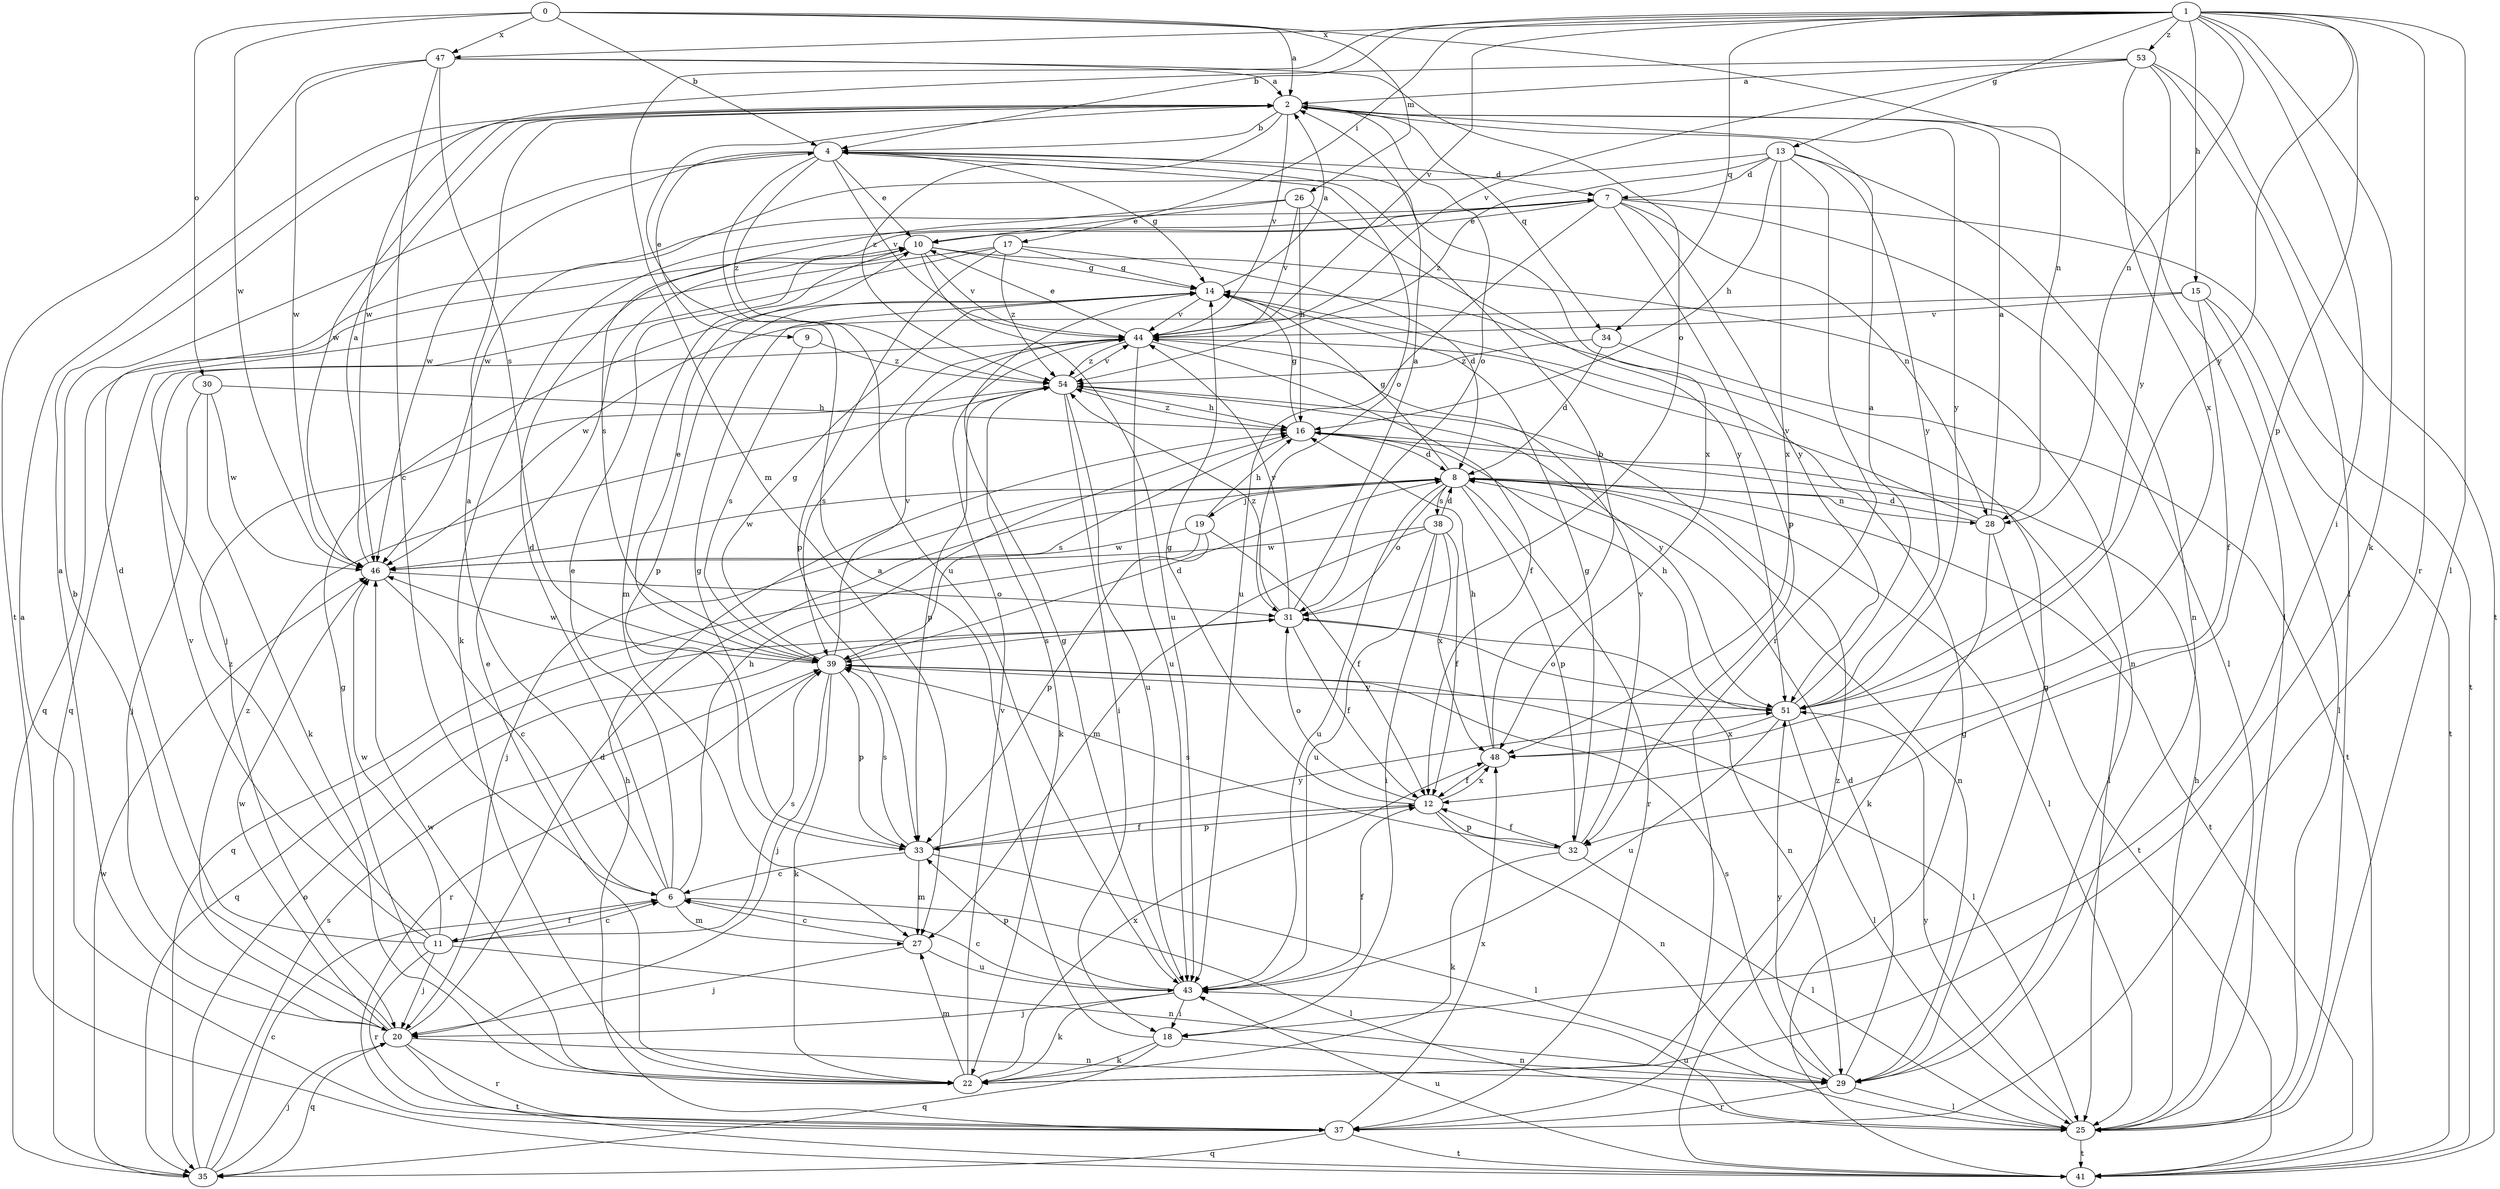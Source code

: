 strict digraph  {
0;
1;
2;
4;
6;
7;
8;
9;
10;
11;
12;
13;
14;
15;
16;
17;
18;
19;
20;
22;
25;
26;
27;
28;
29;
30;
31;
32;
33;
34;
35;
37;
38;
39;
41;
43;
44;
46;
47;
48;
51;
53;
54;
0 -> 2  [label=a];
0 -> 4  [label=b];
0 -> 26  [label=m];
0 -> 28  [label=n];
0 -> 30  [label=o];
0 -> 46  [label=w];
0 -> 47  [label=x];
1 -> 4  [label=b];
1 -> 13  [label=g];
1 -> 15  [label=h];
1 -> 17  [label=i];
1 -> 18  [label=i];
1 -> 22  [label=k];
1 -> 25  [label=l];
1 -> 27  [label=m];
1 -> 28  [label=n];
1 -> 32  [label=p];
1 -> 34  [label=q];
1 -> 37  [label=r];
1 -> 44  [label=v];
1 -> 47  [label=x];
1 -> 51  [label=y];
1 -> 53  [label=z];
2 -> 4  [label=b];
2 -> 25  [label=l];
2 -> 31  [label=o];
2 -> 34  [label=q];
2 -> 44  [label=v];
2 -> 46  [label=w];
2 -> 51  [label=y];
2 -> 54  [label=z];
4 -> 7  [label=d];
4 -> 9  [label=e];
4 -> 10  [label=e];
4 -> 14  [label=g];
4 -> 31  [label=o];
4 -> 43  [label=u];
4 -> 44  [label=v];
4 -> 46  [label=w];
4 -> 48  [label=x];
4 -> 54  [label=z];
6 -> 2  [label=a];
6 -> 7  [label=d];
6 -> 10  [label=e];
6 -> 11  [label=f];
6 -> 16  [label=h];
6 -> 25  [label=l];
6 -> 27  [label=m];
7 -> 10  [label=e];
7 -> 22  [label=k];
7 -> 25  [label=l];
7 -> 28  [label=n];
7 -> 32  [label=p];
7 -> 41  [label=t];
7 -> 43  [label=u];
7 -> 51  [label=y];
8 -> 14  [label=g];
8 -> 19  [label=j];
8 -> 20  [label=j];
8 -> 25  [label=l];
8 -> 28  [label=n];
8 -> 29  [label=n];
8 -> 31  [label=o];
8 -> 32  [label=p];
8 -> 37  [label=r];
8 -> 38  [label=s];
8 -> 41  [label=t];
8 -> 43  [label=u];
8 -> 46  [label=w];
9 -> 39  [label=s];
9 -> 54  [label=z];
10 -> 14  [label=g];
10 -> 27  [label=m];
10 -> 29  [label=n];
10 -> 35  [label=q];
10 -> 43  [label=u];
10 -> 44  [label=v];
11 -> 6  [label=c];
11 -> 7  [label=d];
11 -> 20  [label=j];
11 -> 29  [label=n];
11 -> 37  [label=r];
11 -> 39  [label=s];
11 -> 44  [label=v];
11 -> 46  [label=w];
11 -> 54  [label=z];
12 -> 14  [label=g];
12 -> 29  [label=n];
12 -> 31  [label=o];
12 -> 32  [label=p];
12 -> 33  [label=p];
12 -> 48  [label=x];
13 -> 7  [label=d];
13 -> 16  [label=h];
13 -> 29  [label=n];
13 -> 37  [label=r];
13 -> 46  [label=w];
13 -> 48  [label=x];
13 -> 51  [label=y];
13 -> 54  [label=z];
14 -> 2  [label=a];
14 -> 33  [label=p];
14 -> 44  [label=v];
15 -> 12  [label=f];
15 -> 25  [label=l];
15 -> 41  [label=t];
15 -> 44  [label=v];
15 -> 46  [label=w];
16 -> 8  [label=d];
16 -> 14  [label=g];
16 -> 25  [label=l];
16 -> 39  [label=s];
16 -> 54  [label=z];
17 -> 8  [label=d];
17 -> 14  [label=g];
17 -> 20  [label=j];
17 -> 33  [label=p];
17 -> 35  [label=q];
17 -> 54  [label=z];
18 -> 2  [label=a];
18 -> 22  [label=k];
18 -> 29  [label=n];
18 -> 35  [label=q];
19 -> 12  [label=f];
19 -> 16  [label=h];
19 -> 33  [label=p];
19 -> 35  [label=q];
19 -> 46  [label=w];
20 -> 2  [label=a];
20 -> 4  [label=b];
20 -> 8  [label=d];
20 -> 29  [label=n];
20 -> 35  [label=q];
20 -> 37  [label=r];
20 -> 41  [label=t];
20 -> 46  [label=w];
20 -> 54  [label=z];
22 -> 10  [label=e];
22 -> 14  [label=g];
22 -> 27  [label=m];
22 -> 44  [label=v];
22 -> 46  [label=w];
22 -> 48  [label=x];
25 -> 16  [label=h];
25 -> 41  [label=t];
25 -> 43  [label=u];
25 -> 51  [label=y];
26 -> 10  [label=e];
26 -> 16  [label=h];
26 -> 39  [label=s];
26 -> 44  [label=v];
26 -> 51  [label=y];
27 -> 6  [label=c];
27 -> 20  [label=j];
27 -> 43  [label=u];
28 -> 2  [label=a];
28 -> 8  [label=d];
28 -> 22  [label=k];
28 -> 41  [label=t];
28 -> 44  [label=v];
29 -> 8  [label=d];
29 -> 14  [label=g];
29 -> 25  [label=l];
29 -> 37  [label=r];
29 -> 39  [label=s];
29 -> 51  [label=y];
30 -> 16  [label=h];
30 -> 20  [label=j];
30 -> 22  [label=k];
30 -> 46  [label=w];
31 -> 2  [label=a];
31 -> 12  [label=f];
31 -> 29  [label=n];
31 -> 35  [label=q];
31 -> 39  [label=s];
31 -> 44  [label=v];
31 -> 54  [label=z];
32 -> 12  [label=f];
32 -> 14  [label=g];
32 -> 22  [label=k];
32 -> 25  [label=l];
32 -> 39  [label=s];
32 -> 44  [label=v];
33 -> 6  [label=c];
33 -> 12  [label=f];
33 -> 14  [label=g];
33 -> 25  [label=l];
33 -> 27  [label=m];
33 -> 39  [label=s];
33 -> 51  [label=y];
34 -> 8  [label=d];
34 -> 41  [label=t];
34 -> 54  [label=z];
35 -> 6  [label=c];
35 -> 20  [label=j];
35 -> 31  [label=o];
35 -> 39  [label=s];
35 -> 46  [label=w];
37 -> 2  [label=a];
37 -> 16  [label=h];
37 -> 35  [label=q];
37 -> 41  [label=t];
37 -> 48  [label=x];
38 -> 8  [label=d];
38 -> 12  [label=f];
38 -> 18  [label=i];
38 -> 27  [label=m];
38 -> 43  [label=u];
38 -> 46  [label=w];
38 -> 48  [label=x];
39 -> 8  [label=d];
39 -> 10  [label=e];
39 -> 14  [label=g];
39 -> 20  [label=j];
39 -> 22  [label=k];
39 -> 25  [label=l];
39 -> 33  [label=p];
39 -> 37  [label=r];
39 -> 44  [label=v];
39 -> 46  [label=w];
39 -> 51  [label=y];
41 -> 14  [label=g];
41 -> 43  [label=u];
41 -> 54  [label=z];
43 -> 6  [label=c];
43 -> 12  [label=f];
43 -> 14  [label=g];
43 -> 18  [label=i];
43 -> 20  [label=j];
43 -> 22  [label=k];
43 -> 33  [label=p];
44 -> 10  [label=e];
44 -> 12  [label=f];
44 -> 39  [label=s];
44 -> 43  [label=u];
44 -> 54  [label=z];
46 -> 2  [label=a];
46 -> 6  [label=c];
46 -> 31  [label=o];
47 -> 2  [label=a];
47 -> 6  [label=c];
47 -> 31  [label=o];
47 -> 39  [label=s];
47 -> 41  [label=t];
47 -> 46  [label=w];
48 -> 4  [label=b];
48 -> 12  [label=f];
48 -> 16  [label=h];
51 -> 2  [label=a];
51 -> 16  [label=h];
51 -> 25  [label=l];
51 -> 31  [label=o];
51 -> 43  [label=u];
51 -> 48  [label=x];
53 -> 2  [label=a];
53 -> 25  [label=l];
53 -> 41  [label=t];
53 -> 44  [label=v];
53 -> 46  [label=w];
53 -> 48  [label=x];
53 -> 51  [label=y];
54 -> 16  [label=h];
54 -> 18  [label=i];
54 -> 22  [label=k];
54 -> 33  [label=p];
54 -> 43  [label=u];
54 -> 44  [label=v];
54 -> 51  [label=y];
}
